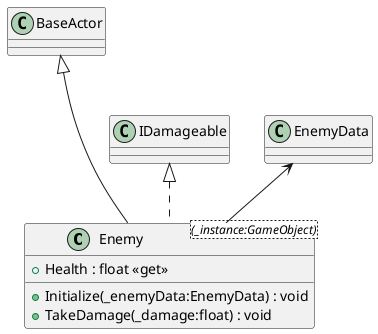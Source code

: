 @startuml
class Enemy<(_instance:GameObject)> {
    + Health : float <<get>>
    + Initialize(_enemyData:EnemyData) : void
    + TakeDamage(_damage:float) : void
}
BaseActor <|--- Enemy
IDamageable <|.. Enemy
EnemyData <-- Enemy
@enduml

